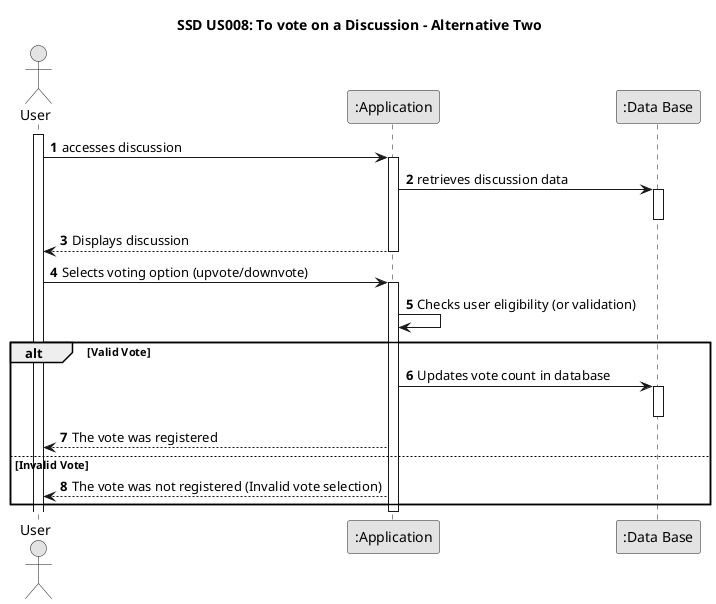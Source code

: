 @startuml
skinparam monochrome true
skinparam packageStyle rectangle
skinparam shadowing false

title SSD US008: To vote on a Discussion - Alternative Two

autonumber

actor "User" as User
participant ":Application" as System
participant ":Data Base" as Database

activate User

User -> System: accesses discussion
activate System

    System -> Database: retrieves discussion data
activate Database
deactivate Database

    System --> User: Displays discussion
deactivate System

User -> System: Selects voting option (upvote/downvote)
activate System

    System -> System: Checks user eligibility (or validation)

Alt Valid Vote

    System -> Database: Updates vote count in database
activate Database
deactivate Database

    System --> User: The vote was registered

Else Invalid Vote

    System --> User: The vote was not registered (Invalid vote selection)
End Alt

deactivate System
@enduml
